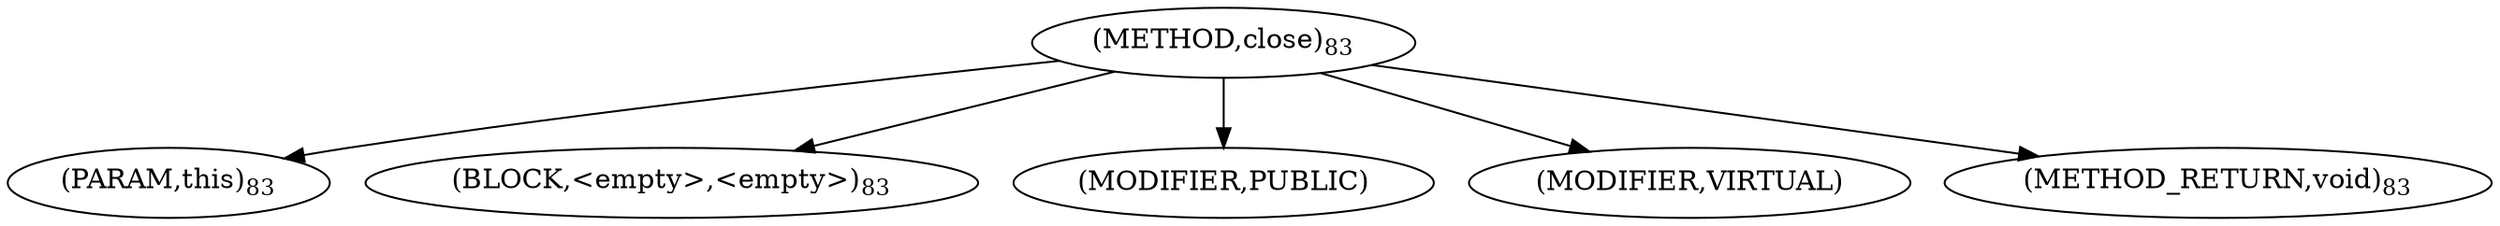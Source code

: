 digraph "close" {  
"24" [label = <(METHOD,close)<SUB>83</SUB>> ]
"25" [label = <(PARAM,this)<SUB>83</SUB>> ]
"26" [label = <(BLOCK,&lt;empty&gt;,&lt;empty&gt;)<SUB>83</SUB>> ]
"27" [label = <(MODIFIER,PUBLIC)> ]
"28" [label = <(MODIFIER,VIRTUAL)> ]
"29" [label = <(METHOD_RETURN,void)<SUB>83</SUB>> ]
  "24" -> "25" 
  "24" -> "26" 
  "24" -> "27" 
  "24" -> "28" 
  "24" -> "29" 
}
